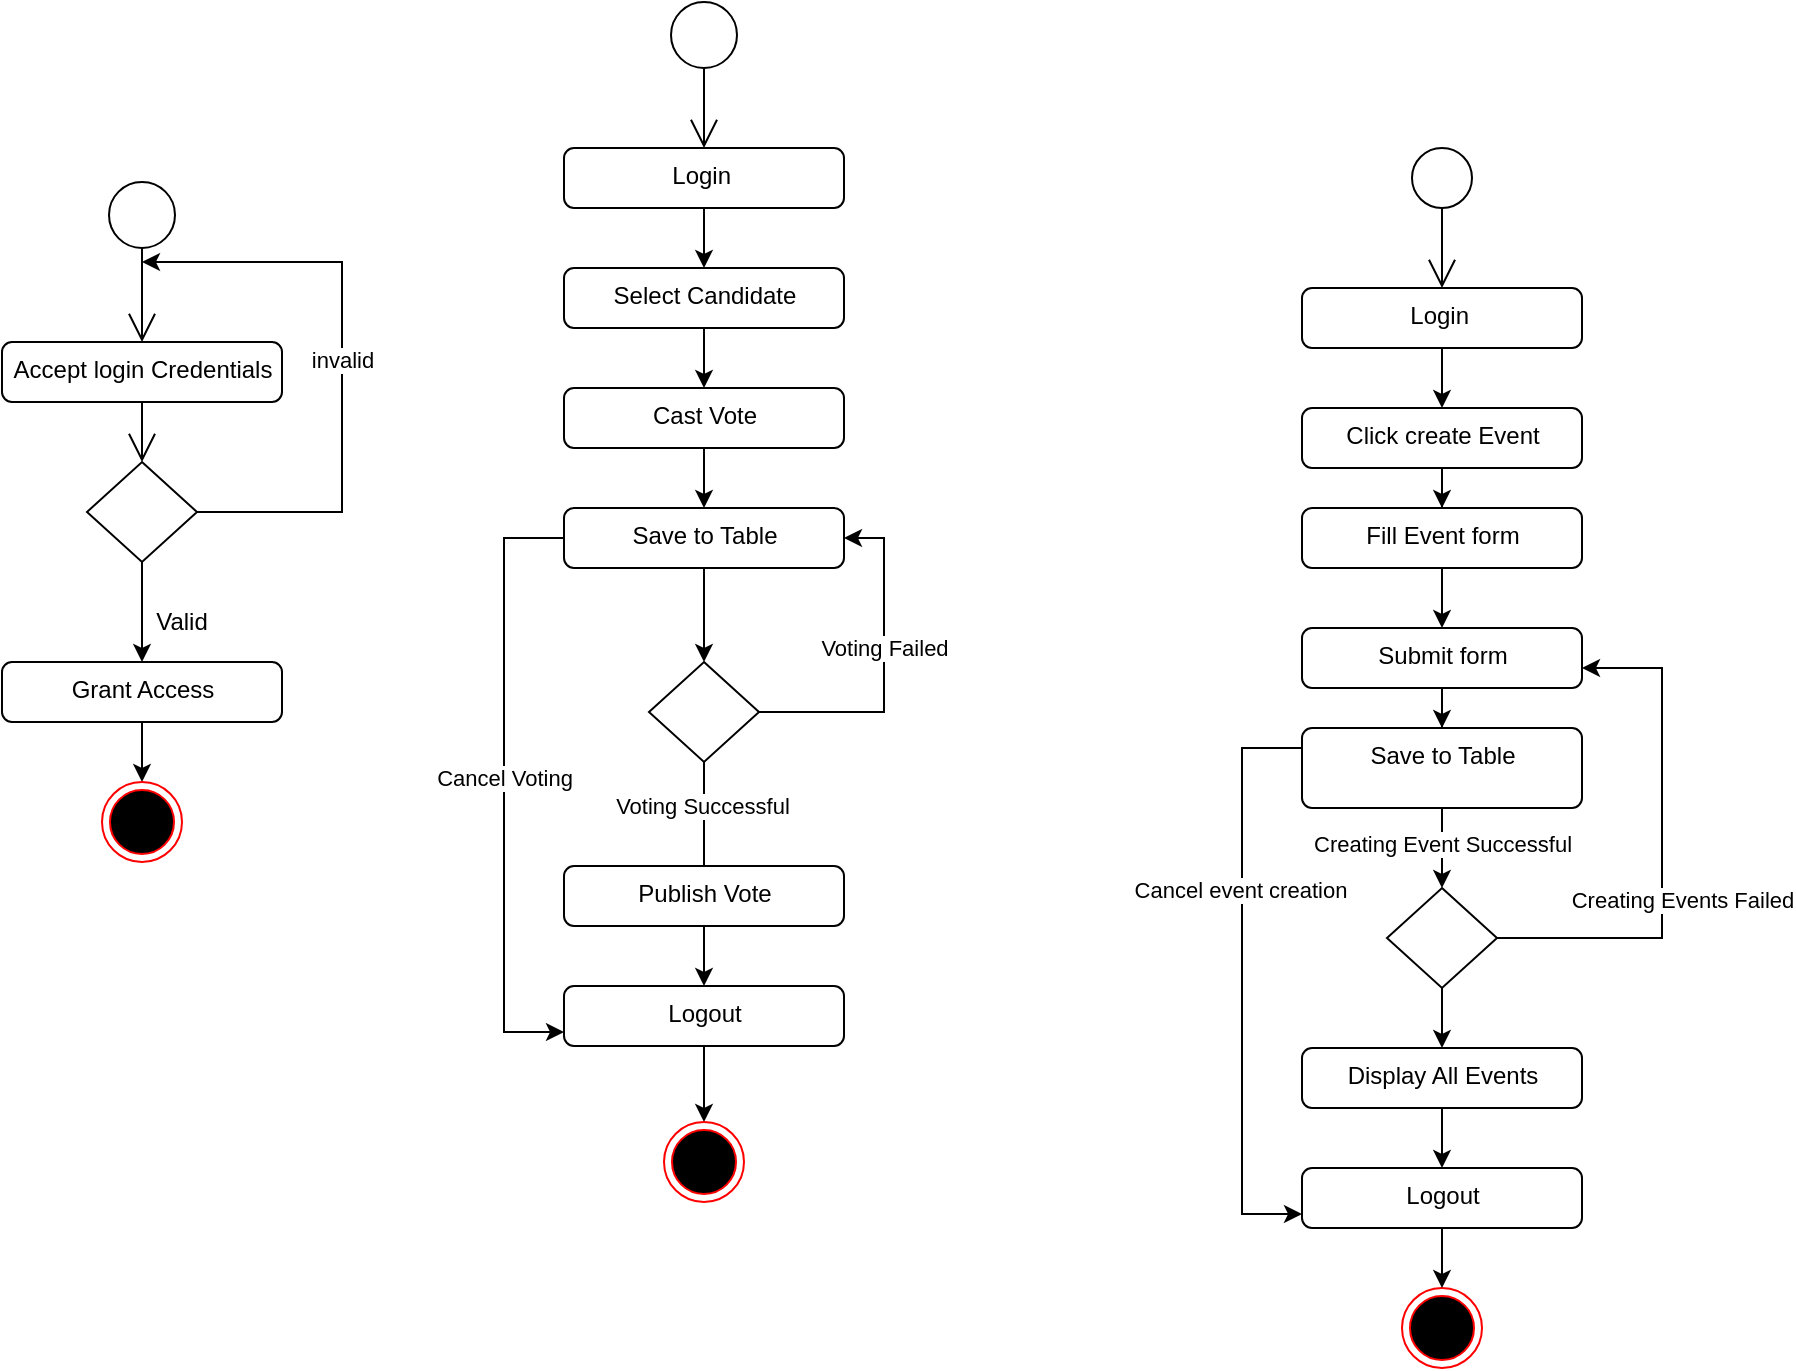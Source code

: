 <mxfile version="13.9.9" type="device"><diagram name="Page-1" id="0783ab3e-0a74-02c8-0abd-f7b4e66b4bec"><mxGraphModel dx="-140" dy="405" grid="1" gridSize="10" guides="1" tooltips="1" connect="1" arrows="1" fold="1" page="1" pageScale="1" pageWidth="850" pageHeight="1100" background="#ffffff" math="0" shadow="0" extFonts="Permanent Marker^https://fonts.googleapis.com/css?family=Permanent+Marker"><root><mxCell id="0"/><mxCell id="1" parent="0"/><mxCell id="qpvtI-tm00FxSNm9Ykw5-112" value="" style="endArrow=open;endFill=1;endSize=12;html=1;exitX=0.5;exitY=1;exitDx=0;exitDy=0;entryX=0.5;entryY=0;entryDx=0;entryDy=0;" parent="1" target="qpvtI-tm00FxSNm9Ykw5-113" edge="1"><mxGeometry width="160" relative="1" as="geometry"><mxPoint x="980" y="160" as="sourcePoint"/><mxPoint x="980" y="210" as="targetPoint"/></mxGeometry></mxCell><mxCell id="qpvtI-tm00FxSNm9Ykw5-113" value="Accept login Credentials" style="html=1;align=center;verticalAlign=top;rounded=1;absoluteArcSize=1;arcSize=10;dashed=0;" parent="1" vertex="1"><mxGeometry x="910" y="210" width="140" height="30" as="geometry"/></mxCell><mxCell id="qpvtI-tm00FxSNm9Ykw5-114" value="invalid" style="edgeStyle=orthogonalEdgeStyle;rounded=0;orthogonalLoop=1;jettySize=auto;html=1;exitX=1;exitY=0.5;exitDx=0;exitDy=0;" parent="1" source="qpvtI-tm00FxSNm9Ykw5-116" edge="1"><mxGeometry relative="1" as="geometry"><mxPoint x="980" y="170" as="targetPoint"/><Array as="points"><mxPoint x="1080" y="295"/><mxPoint x="1080" y="170"/></Array></mxGeometry></mxCell><mxCell id="qpvtI-tm00FxSNm9Ykw5-115" style="edgeStyle=orthogonalEdgeStyle;rounded=0;orthogonalLoop=1;jettySize=auto;html=1;exitX=0.5;exitY=1;exitDx=0;exitDy=0;entryX=0.5;entryY=0;entryDx=0;entryDy=0;" parent="1" source="qpvtI-tm00FxSNm9Ykw5-116" target="qpvtI-tm00FxSNm9Ykw5-120" edge="1"><mxGeometry relative="1" as="geometry"/></mxCell><mxCell id="qpvtI-tm00FxSNm9Ykw5-116" value="" style="rhombus;" parent="1" vertex="1"><mxGeometry x="952.5" y="270" width="55" height="50" as="geometry"/></mxCell><mxCell id="qpvtI-tm00FxSNm9Ykw5-117" value="" style="endArrow=open;endFill=1;endSize=12;html=1;entryX=0.5;entryY=0;entryDx=0;entryDy=0;" parent="1" source="qpvtI-tm00FxSNm9Ykw5-113" target="qpvtI-tm00FxSNm9Ykw5-116" edge="1"><mxGeometry width="160" relative="1" as="geometry"><mxPoint x="980" y="310" as="sourcePoint"/><mxPoint x="980" y="360" as="targetPoint"/></mxGeometry></mxCell><mxCell id="qpvtI-tm00FxSNm9Ykw5-118" value="Valid" style="text;html=1;strokeColor=none;fillColor=none;align=center;verticalAlign=middle;whiteSpace=wrap;rounded=0;" parent="1" vertex="1"><mxGeometry x="980" y="340" width="40" height="20" as="geometry"/></mxCell><mxCell id="qpvtI-tm00FxSNm9Ykw5-119" style="edgeStyle=orthogonalEdgeStyle;rounded=0;orthogonalLoop=1;jettySize=auto;html=1;exitX=0.5;exitY=1;exitDx=0;exitDy=0;" parent="1" source="qpvtI-tm00FxSNm9Ykw5-120" target="qpvtI-tm00FxSNm9Ykw5-121" edge="1"><mxGeometry relative="1" as="geometry"/></mxCell><mxCell id="qpvtI-tm00FxSNm9Ykw5-120" value="Grant Access" style="html=1;align=center;verticalAlign=top;rounded=1;absoluteArcSize=1;arcSize=10;dashed=0;" parent="1" vertex="1"><mxGeometry x="910" y="370" width="140" height="30" as="geometry"/></mxCell><mxCell id="qpvtI-tm00FxSNm9Ykw5-121" value="" style="ellipse;html=1;shape=endState;fillColor=#000000;strokeColor=#ff0000;" parent="1" vertex="1"><mxGeometry x="960" y="430" width="40" height="40" as="geometry"/></mxCell><mxCell id="2AjkwGKu1eCq4MbgWLdp-5" value="" style="endArrow=open;endFill=1;endSize=12;html=1;exitX=0.5;exitY=1;exitDx=0;exitDy=0;entryX=0.5;entryY=0;entryDx=0;entryDy=0;" parent="1" target="2AjkwGKu1eCq4MbgWLdp-7" edge="1"><mxGeometry width="160" relative="1" as="geometry"><mxPoint x="1261" y="73" as="sourcePoint"/><mxPoint x="1261" y="233" as="targetPoint"/></mxGeometry></mxCell><mxCell id="2AjkwGKu1eCq4MbgWLdp-6" style="edgeStyle=orthogonalEdgeStyle;rounded=0;orthogonalLoop=1;jettySize=auto;html=1;exitX=0.5;exitY=0.667;exitDx=0;exitDy=0;exitPerimeter=0;" parent="1" source="2AjkwGKu1eCq4MbgWLdp-20" target="2AjkwGKu1eCq4MbgWLdp-17" edge="1"><mxGeometry relative="1" as="geometry"><mxPoint x="1351" y="283" as="sourcePoint"/></mxGeometry></mxCell><mxCell id="2AjkwGKu1eCq4MbgWLdp-7" value="Login&amp;nbsp;" style="html=1;align=center;verticalAlign=top;rounded=1;absoluteArcSize=1;arcSize=10;dashed=0;" parent="1" vertex="1"><mxGeometry x="1191" y="113" width="140" height="30" as="geometry"/></mxCell><mxCell id="2AjkwGKu1eCq4MbgWLdp-8" value="Voting Failed" style="edgeStyle=orthogonalEdgeStyle;rounded=0;orthogonalLoop=1;jettySize=auto;html=1;exitX=1;exitY=0.5;exitDx=0;exitDy=0;entryX=1;entryY=0.5;entryDx=0;entryDy=0;" parent="1" source="2AjkwGKu1eCq4MbgWLdp-11" target="2AjkwGKu1eCq4MbgWLdp-17" edge="1"><mxGeometry x="0.117" relative="1" as="geometry"><mxPoint x="1451" y="323" as="targetPoint"/><Array as="points"><mxPoint x="1351" y="395"/><mxPoint x="1351" y="308"/></Array><mxPoint as="offset"/></mxGeometry></mxCell><mxCell id="2AjkwGKu1eCq4MbgWLdp-9" style="edgeStyle=orthogonalEdgeStyle;rounded=0;orthogonalLoop=1;jettySize=auto;html=1;exitX=0.5;exitY=1;exitDx=0;exitDy=0;entryX=0.5;entryY=0;entryDx=0;entryDy=0;" parent="1" source="2AjkwGKu1eCq4MbgWLdp-11" target="2AjkwGKu1eCq4MbgWLdp-14" edge="1"><mxGeometry relative="1" as="geometry"><Array as="points"><mxPoint x="1261" y="453"/><mxPoint x="1261" y="483"/><mxPoint x="1261" y="483"/></Array></mxGeometry></mxCell><mxCell id="2AjkwGKu1eCq4MbgWLdp-10" value="Voting Successful" style="edgeLabel;html=1;align=center;verticalAlign=middle;resizable=0;points=[];" parent="2AjkwGKu1eCq4MbgWLdp-9" vertex="1" connectable="0"><mxGeometry x="-0.4" y="-1" relative="1" as="geometry"><mxPoint as="offset"/></mxGeometry></mxCell><mxCell id="2AjkwGKu1eCq4MbgWLdp-11" value="" style="rhombus;" parent="1" vertex="1"><mxGeometry x="1233.5" y="370" width="55" height="50" as="geometry"/></mxCell><mxCell id="2AjkwGKu1eCq4MbgWLdp-12" style="edgeStyle=orthogonalEdgeStyle;rounded=0;orthogonalLoop=1;jettySize=auto;html=1;exitX=0.5;exitY=1;exitDx=0;exitDy=0;" parent="1" source="2AjkwGKu1eCq4MbgWLdp-18" target="2AjkwGKu1eCq4MbgWLdp-15" edge="1"><mxGeometry relative="1" as="geometry"><mxPoint x="1256" y="602" as="sourcePoint"/></mxGeometry></mxCell><mxCell id="2AjkwGKu1eCq4MbgWLdp-13" style="edgeStyle=orthogonalEdgeStyle;rounded=0;orthogonalLoop=1;jettySize=auto;html=1;exitX=0.5;exitY=1;exitDx=0;exitDy=0;entryX=0.5;entryY=0;entryDx=0;entryDy=0;" parent="1" source="2AjkwGKu1eCq4MbgWLdp-14" target="2AjkwGKu1eCq4MbgWLdp-18" edge="1"><mxGeometry relative="1" as="geometry"/></mxCell><mxCell id="2AjkwGKu1eCq4MbgWLdp-14" value="Publish Vote" style="html=1;align=center;verticalAlign=top;rounded=1;absoluteArcSize=1;arcSize=10;dashed=0;" parent="1" vertex="1"><mxGeometry x="1191" y="472" width="140" height="30" as="geometry"/></mxCell><mxCell id="2AjkwGKu1eCq4MbgWLdp-15" value="" style="ellipse;html=1;shape=endState;fillColor=#000000;strokeColor=#ff0000;" parent="1" vertex="1"><mxGeometry x="1241" y="600" width="40" height="40" as="geometry"/></mxCell><mxCell id="2AjkwGKu1eCq4MbgWLdp-16" style="edgeStyle=orthogonalEdgeStyle;rounded=0;orthogonalLoop=1;jettySize=auto;html=1;exitX=0.5;exitY=1;exitDx=0;exitDy=0;entryX=0.5;entryY=0;entryDx=0;entryDy=0;" parent="1" source="2AjkwGKu1eCq4MbgWLdp-17" target="2AjkwGKu1eCq4MbgWLdp-11" edge="1"><mxGeometry relative="1" as="geometry"/></mxCell><mxCell id="2AjkwGKu1eCq4MbgWLdp-17" value="Save to Table" style="html=1;align=center;verticalAlign=top;rounded=1;absoluteArcSize=1;arcSize=10;dashed=0;" parent="1" vertex="1"><mxGeometry x="1191" y="293" width="140" height="30" as="geometry"/></mxCell><mxCell id="2AjkwGKu1eCq4MbgWLdp-18" value="Logout" style="html=1;align=center;verticalAlign=top;rounded=1;absoluteArcSize=1;arcSize=10;dashed=0;" parent="1" vertex="1"><mxGeometry x="1191" y="532" width="140" height="30" as="geometry"/></mxCell><mxCell id="2AjkwGKu1eCq4MbgWLdp-19" value="Cancel Voting" style="edgeStyle=orthogonalEdgeStyle;rounded=0;orthogonalLoop=1;jettySize=auto;html=1;exitX=0;exitY=0.25;exitDx=0;exitDy=0;" parent="1" source="2AjkwGKu1eCq4MbgWLdp-17" target="2AjkwGKu1eCq4MbgWLdp-18" edge="1"><mxGeometry relative="1" as="geometry"><mxPoint x="1141" y="503" as="targetPoint"/><Array as="points"><mxPoint x="1191" y="308"/><mxPoint x="1161" y="308"/><mxPoint x="1161" y="555"/></Array><mxPoint x="1298.5" y="428" as="sourcePoint"/></mxGeometry></mxCell><mxCell id="2AjkwGKu1eCq4MbgWLdp-20" value="Cast Vote" style="html=1;align=center;verticalAlign=top;rounded=1;absoluteArcSize=1;arcSize=10;dashed=0;" parent="1" vertex="1"><mxGeometry x="1191" y="233" width="140" height="30" as="geometry"/></mxCell><mxCell id="2AjkwGKu1eCq4MbgWLdp-21" style="edgeStyle=orthogonalEdgeStyle;rounded=0;orthogonalLoop=1;jettySize=auto;html=1;entryX=0.5;entryY=0;entryDx=0;entryDy=0;exitX=0.5;exitY=1;exitDx=0;exitDy=0;" parent="1" source="2AjkwGKu1eCq4MbgWLdp-22" target="2AjkwGKu1eCq4MbgWLdp-20" edge="1"><mxGeometry relative="1" as="geometry"><mxPoint x="1251" y="163" as="sourcePoint"/><mxPoint x="1291" y="223" as="targetPoint"/></mxGeometry></mxCell><mxCell id="2AjkwGKu1eCq4MbgWLdp-22" value="Select Candidate" style="html=1;align=center;verticalAlign=top;rounded=1;absoluteArcSize=1;arcSize=10;dashed=0;" parent="1" vertex="1"><mxGeometry x="1191" y="173" width="140" height="30" as="geometry"/></mxCell><mxCell id="2AjkwGKu1eCq4MbgWLdp-23" style="edgeStyle=orthogonalEdgeStyle;rounded=0;orthogonalLoop=1;jettySize=auto;html=1;exitX=0.5;exitY=1;exitDx=0;exitDy=0;entryX=0.5;entryY=0;entryDx=0;entryDy=0;" parent="1" source="2AjkwGKu1eCq4MbgWLdp-7" target="2AjkwGKu1eCq4MbgWLdp-22" edge="1"><mxGeometry relative="1" as="geometry"><mxPoint x="1271" y="153" as="sourcePoint"/><mxPoint x="1271" y="313" as="targetPoint"/></mxGeometry></mxCell><mxCell id="SdTzNpV6vRkPWVzKfht0-1" value="" style="ellipse;whiteSpace=wrap;html=1;aspect=fixed;" parent="1" vertex="1"><mxGeometry x="963.5" y="130" width="33" height="33" as="geometry"/></mxCell><mxCell id="SdTzNpV6vRkPWVzKfht0-2" value="" style="ellipse;whiteSpace=wrap;html=1;aspect=fixed;" parent="1" vertex="1"><mxGeometry x="1244.5" y="40" width="33" height="33" as="geometry"/></mxCell><mxCell id="0DwcrN5j3e0NqEC_FeMc-1" value="" style="endArrow=open;endFill=1;endSize=12;html=1;exitX=0.5;exitY=1;exitDx=0;exitDy=0;entryX=0.5;entryY=0;entryDx=0;entryDy=0;" edge="1" parent="1" source="0DwcrN5j3e0NqEC_FeMc-17" target="0DwcrN5j3e0NqEC_FeMc-3"><mxGeometry width="160" relative="1" as="geometry"><mxPoint x="1630" y="143" as="sourcePoint"/><mxPoint x="1630" y="303" as="targetPoint"/></mxGeometry></mxCell><mxCell id="0DwcrN5j3e0NqEC_FeMc-2" style="edgeStyle=orthogonalEdgeStyle;rounded=0;orthogonalLoop=1;jettySize=auto;html=1;exitX=0.5;exitY=1;exitDx=0;exitDy=0;" edge="1" parent="1" source="0DwcrN5j3e0NqEC_FeMc-15" target="0DwcrN5j3e0NqEC_FeMc-12"><mxGeometry relative="1" as="geometry"><mxPoint x="1630" y="263.01" as="sourcePoint"/></mxGeometry></mxCell><mxCell id="0DwcrN5j3e0NqEC_FeMc-3" value="Login&amp;nbsp;" style="html=1;align=center;verticalAlign=top;rounded=1;absoluteArcSize=1;arcSize=10;dashed=0;" vertex="1" parent="1"><mxGeometry x="1560" y="183" width="140" height="30" as="geometry"/></mxCell><mxCell id="0DwcrN5j3e0NqEC_FeMc-4" style="edgeStyle=orthogonalEdgeStyle;rounded=0;orthogonalLoop=1;jettySize=auto;html=1;exitX=0.5;exitY=1;exitDx=0;exitDy=0;entryX=0.5;entryY=0;entryDx=0;entryDy=0;" edge="1" parent="1" source="0DwcrN5j3e0NqEC_FeMc-7" target="0DwcrN5j3e0NqEC_FeMc-9"><mxGeometry relative="1" as="geometry"><mxPoint x="1630" y="563" as="targetPoint"/></mxGeometry></mxCell><mxCell id="0DwcrN5j3e0NqEC_FeMc-5" style="edgeStyle=orthogonalEdgeStyle;rounded=0;orthogonalLoop=1;jettySize=auto;html=1;exitX=1;exitY=0.5;exitDx=0;exitDy=0;" edge="1" parent="1" source="0DwcrN5j3e0NqEC_FeMc-7" target="0DwcrN5j3e0NqEC_FeMc-19"><mxGeometry relative="1" as="geometry"><Array as="points"><mxPoint x="1740" y="508"/><mxPoint x="1740" y="373"/></Array></mxGeometry></mxCell><mxCell id="0DwcrN5j3e0NqEC_FeMc-6" value="Creating Events Failed" style="edgeLabel;html=1;align=center;verticalAlign=middle;resizable=0;points=[];" vertex="1" connectable="0" parent="0DwcrN5j3e0NqEC_FeMc-5"><mxGeometry x="0.15" relative="1" as="geometry"><mxPoint x="10" y="45.83" as="offset"/></mxGeometry></mxCell><mxCell id="0DwcrN5j3e0NqEC_FeMc-7" value="" style="rhombus;" vertex="1" parent="1"><mxGeometry x="1602.5" y="483" width="55" height="50" as="geometry"/></mxCell><mxCell id="0DwcrN5j3e0NqEC_FeMc-8" style="edgeStyle=orthogonalEdgeStyle;rounded=0;orthogonalLoop=1;jettySize=auto;html=1;exitX=0.5;exitY=1;exitDx=0;exitDy=0;entryX=0.5;entryY=0;entryDx=0;entryDy=0;" edge="1" parent="1" source="0DwcrN5j3e0NqEC_FeMc-9" target="0DwcrN5j3e0NqEC_FeMc-14"><mxGeometry relative="1" as="geometry"/></mxCell><mxCell id="0DwcrN5j3e0NqEC_FeMc-9" value="Display All Events" style="html=1;align=center;verticalAlign=top;rounded=1;absoluteArcSize=1;arcSize=10;dashed=0;" vertex="1" parent="1"><mxGeometry x="1560" y="563" width="140" height="30" as="geometry"/></mxCell><mxCell id="0DwcrN5j3e0NqEC_FeMc-10" value="" style="ellipse;html=1;shape=endState;fillColor=#000000;strokeColor=#ff0000;" vertex="1" parent="1"><mxGeometry x="1610" y="683" width="40" height="40" as="geometry"/></mxCell><mxCell id="0DwcrN5j3e0NqEC_FeMc-11" style="edgeStyle=orthogonalEdgeStyle;rounded=0;orthogonalLoop=1;jettySize=auto;html=1;exitX=0.5;exitY=1;exitDx=0;exitDy=0;entryX=0.5;entryY=0;entryDx=0;entryDy=0;" edge="1" parent="1" source="0DwcrN5j3e0NqEC_FeMc-12" target="0DwcrN5j3e0NqEC_FeMc-19"><mxGeometry relative="1" as="geometry"/></mxCell><mxCell id="0DwcrN5j3e0NqEC_FeMc-12" value="Fill Event form" style="html=1;align=center;verticalAlign=top;rounded=1;absoluteArcSize=1;arcSize=10;dashed=0;" vertex="1" parent="1"><mxGeometry x="1560" y="293" width="140" height="30" as="geometry"/></mxCell><mxCell id="0DwcrN5j3e0NqEC_FeMc-13" style="edgeStyle=orthogonalEdgeStyle;rounded=0;orthogonalLoop=1;jettySize=auto;html=1;exitX=0.5;exitY=1;exitDx=0;exitDy=0;entryX=0.5;entryY=0;entryDx=0;entryDy=0;" edge="1" parent="1" source="0DwcrN5j3e0NqEC_FeMc-14" target="0DwcrN5j3e0NqEC_FeMc-10"><mxGeometry relative="1" as="geometry"/></mxCell><mxCell id="0DwcrN5j3e0NqEC_FeMc-14" value="Logout" style="html=1;align=center;verticalAlign=top;rounded=1;absoluteArcSize=1;arcSize=10;dashed=0;" vertex="1" parent="1"><mxGeometry x="1560" y="623" width="140" height="30" as="geometry"/></mxCell><mxCell id="0DwcrN5j3e0NqEC_FeMc-15" value="Click create Event" style="html=1;align=center;verticalAlign=top;rounded=1;absoluteArcSize=1;arcSize=10;dashed=0;" vertex="1" parent="1"><mxGeometry x="1560" y="243" width="140" height="30" as="geometry"/></mxCell><mxCell id="0DwcrN5j3e0NqEC_FeMc-16" style="edgeStyle=orthogonalEdgeStyle;rounded=0;orthogonalLoop=1;jettySize=auto;html=1;exitX=0.5;exitY=1;exitDx=0;exitDy=0;entryX=0.5;entryY=0;entryDx=0;entryDy=0;" edge="1" parent="1" source="0DwcrN5j3e0NqEC_FeMc-3" target="0DwcrN5j3e0NqEC_FeMc-15"><mxGeometry relative="1" as="geometry"><mxPoint x="1640" y="223" as="sourcePoint"/><mxPoint x="1640" y="383" as="targetPoint"/></mxGeometry></mxCell><mxCell id="0DwcrN5j3e0NqEC_FeMc-17" value="" style="ellipse;whiteSpace=wrap;html=1;aspect=fixed;" vertex="1" parent="1"><mxGeometry x="1615" y="113" width="30" height="30" as="geometry"/></mxCell><mxCell id="0DwcrN5j3e0NqEC_FeMc-18" style="edgeStyle=orthogonalEdgeStyle;rounded=0;orthogonalLoop=1;jettySize=auto;html=1;exitX=0.5;exitY=1;exitDx=0;exitDy=0;" edge="1" parent="1" source="0DwcrN5j3e0NqEC_FeMc-19" target="0DwcrN5j3e0NqEC_FeMc-24"><mxGeometry relative="1" as="geometry"/></mxCell><mxCell id="0DwcrN5j3e0NqEC_FeMc-19" value="Submit form" style="html=1;align=center;verticalAlign=top;rounded=1;absoluteArcSize=1;arcSize=10;dashed=0;" vertex="1" parent="1"><mxGeometry x="1560" y="353" width="140" height="30" as="geometry"/></mxCell><mxCell id="0DwcrN5j3e0NqEC_FeMc-20" style="edgeStyle=orthogonalEdgeStyle;rounded=0;orthogonalLoop=1;jettySize=auto;html=1;exitX=0.5;exitY=1;exitDx=0;exitDy=0;entryX=0.5;entryY=0;entryDx=0;entryDy=0;" edge="1" parent="1" source="0DwcrN5j3e0NqEC_FeMc-24" target="0DwcrN5j3e0NqEC_FeMc-7"><mxGeometry relative="1" as="geometry"/></mxCell><mxCell id="0DwcrN5j3e0NqEC_FeMc-21" value="Creating Event Successful" style="edgeLabel;html=1;align=center;verticalAlign=middle;resizable=0;points=[];" vertex="1" connectable="0" parent="0DwcrN5j3e0NqEC_FeMc-20"><mxGeometry x="-0.092" relative="1" as="geometry"><mxPoint as="offset"/></mxGeometry></mxCell><mxCell id="0DwcrN5j3e0NqEC_FeMc-22" style="edgeStyle=orthogonalEdgeStyle;rounded=0;orthogonalLoop=1;jettySize=auto;html=1;exitX=0;exitY=0.75;exitDx=0;exitDy=0;" edge="1" parent="1" target="0DwcrN5j3e0NqEC_FeMc-14"><mxGeometry relative="1" as="geometry"><Array as="points"><mxPoint x="1530" y="413"/><mxPoint x="1530" y="646"/></Array><mxPoint x="1560" y="413" as="sourcePoint"/></mxGeometry></mxCell><mxCell id="0DwcrN5j3e0NqEC_FeMc-23" value="Cancel event creation" style="edgeLabel;html=1;align=center;verticalAlign=middle;resizable=0;points=[];" vertex="1" connectable="0" parent="0DwcrN5j3e0NqEC_FeMc-22"><mxGeometry x="-0.315" y="-1" relative="1" as="geometry"><mxPoint as="offset"/></mxGeometry></mxCell><mxCell id="0DwcrN5j3e0NqEC_FeMc-24" value="Save to Table" style="html=1;align=center;verticalAlign=top;rounded=1;absoluteArcSize=1;arcSize=10;dashed=0;" vertex="1" parent="1"><mxGeometry x="1560" y="403" width="140" height="40" as="geometry"/></mxCell></root></mxGraphModel></diagram></mxfile>